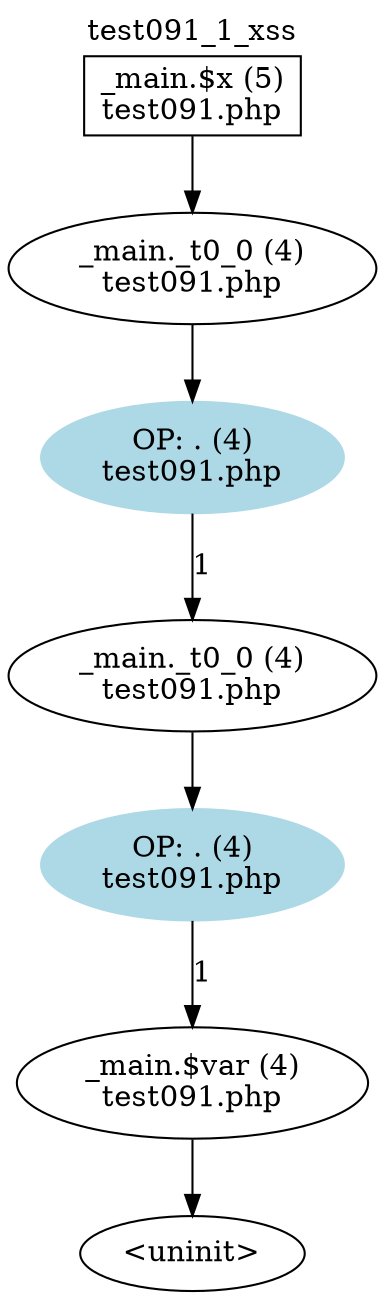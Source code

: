 digraph cfg {
  label="test091_1_xss";
  labelloc=t;
  n1 [shape=box, label="_main.$x (5)\ntest091.php"];
  n2 [shape=ellipse, label="_main._t0_0 (4)\ntest091.php"];
  n3 [shape=ellipse, label="OP: . (4)\ntest091.php",style=filled,color=lightblue];
  n4 [shape=ellipse, label="_main._t0_0 (4)\ntest091.php"];
  n5 [shape=ellipse, label="OP: . (4)\ntest091.php",style=filled,color=lightblue];
  n6 [shape=ellipse, label="_main.$var (4)\ntest091.php"];
  n7 [shape=ellipse, label="<uninit>"];
  n1 -> n2;
  n2 -> n3;
  n3 -> n4[label="1"];
  n4 -> n5;
  n5 -> n6[label="1"];
  n6 -> n7;
}
